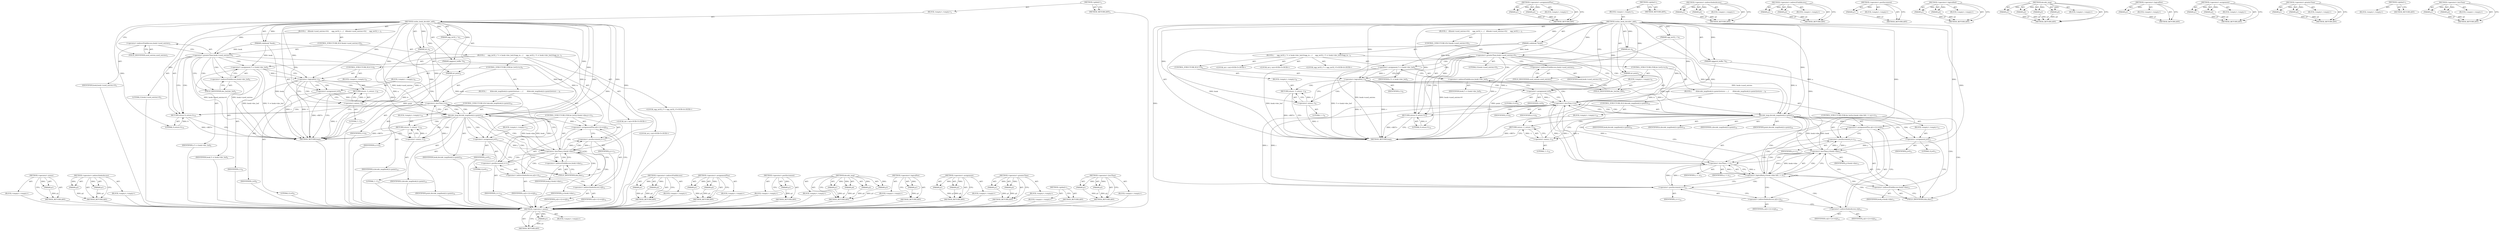 digraph "&lt;operator&gt;.lessThan" {
vulnerable_122 [label=<(METHOD,&lt;operator&gt;.minus)>];
vulnerable_123 [label=<(PARAM,p1)>];
vulnerable_124 [label=<(BLOCK,&lt;empty&gt;,&lt;empty&gt;)>];
vulnerable_125 [label=<(METHOD_RETURN,ANY)>];
vulnerable_147 [label=<(METHOD,&lt;operator&gt;.indirectIndexAccess)>];
vulnerable_148 [label=<(PARAM,p1)>];
vulnerable_149 [label=<(PARAM,p2)>];
vulnerable_150 [label=<(BLOCK,&lt;empty&gt;,&lt;empty&gt;)>];
vulnerable_151 [label=<(METHOD_RETURN,ANY)>];
vulnerable_6 [label=<(METHOD,&lt;global&gt;)<SUB>1</SUB>>];
vulnerable_7 [label=<(BLOCK,&lt;empty&gt;,&lt;empty&gt;)<SUB>1</SUB>>];
vulnerable_8 [label=<(METHOD,vorbis_book_decodev_add)<SUB>1</SUB>>];
vulnerable_9 [label=<(PARAM,codebook *book)<SUB>1</SUB>>];
vulnerable_10 [label=<(PARAM,ogg_int32_t *a)<SUB>1</SUB>>];
vulnerable_11 [label=<(PARAM,oggpack_buffer *b)<SUB>2</SUB>>];
vulnerable_12 [label=<(PARAM,int n)<SUB>2</SUB>>];
vulnerable_13 [label=<(PARAM,int point)<SUB>2</SUB>>];
vulnerable_14 [label=<(BLOCK,{
   if(book-&gt;used_entries&gt;0){
     ogg_int32_t...,{
   if(book-&gt;used_entries&gt;0){
     ogg_int32_t...)<SUB>2</SUB>>];
vulnerable_15 [label=<(CONTROL_STRUCTURE,IF,if (book-&gt;used_entries&gt;0))<SUB>3</SUB>>];
vulnerable_16 [label=<(&lt;operator&gt;.greaterThan,book-&gt;used_entries&gt;0)<SUB>3</SUB>>];
vulnerable_17 [label=<(&lt;operator&gt;.indirectFieldAccess,book-&gt;used_entries)<SUB>3</SUB>>];
vulnerable_18 [label=<(IDENTIFIER,book,book-&gt;used_entries&gt;0)<SUB>3</SUB>>];
vulnerable_19 [label=<(FIELD_IDENTIFIER,used_entries,used_entries)<SUB>3</SUB>>];
vulnerable_20 [label=<(LITERAL,0,book-&gt;used_entries&gt;0)<SUB>3</SUB>>];
vulnerable_21 [label=<(BLOCK,{
     ogg_int32_t *v = book-&gt;dec_buf;//(ogg_in...,{
     ogg_int32_t *v = book-&gt;dec_buf;//(ogg_in...)<SUB>3</SUB>>];
vulnerable_22 [label="<(LOCAL,ogg_int32_t* v: ogg_int32_t*)<SUB>4</SUB>>"];
vulnerable_23 [label=<(&lt;operator&gt;.assignment,*v = book-&gt;dec_buf)<SUB>4</SUB>>];
vulnerable_24 [label=<(IDENTIFIER,v,*v = book-&gt;dec_buf)<SUB>4</SUB>>];
vulnerable_25 [label=<(&lt;operator&gt;.indirectFieldAccess,book-&gt;dec_buf)<SUB>4</SUB>>];
vulnerable_26 [label=<(IDENTIFIER,book,*v = book-&gt;dec_buf)<SUB>4</SUB>>];
vulnerable_27 [label=<(FIELD_IDENTIFIER,dec_buf,dec_buf)<SUB>4</SUB>>];
vulnerable_28 [label="<(LOCAL,int i: int)<SUB>5</SUB>>"];
vulnerable_29 [label="<(LOCAL,int j: int)<SUB>5</SUB>>"];
vulnerable_30 [label=<(CONTROL_STRUCTURE,IF,if (!v))<SUB>8</SUB>>];
vulnerable_31 [label=<(&lt;operator&gt;.logicalNot,!v)<SUB>8</SUB>>];
vulnerable_32 [label=<(IDENTIFIER,v,!v)<SUB>8</SUB>>];
vulnerable_33 [label=<(BLOCK,&lt;empty&gt;,&lt;empty&gt;)<SUB>8</SUB>>];
vulnerable_34 [label=<(RETURN,return -1;,return -1;)<SUB>8</SUB>>];
vulnerable_35 [label=<(&lt;operator&gt;.minus,-1)<SUB>8</SUB>>];
vulnerable_36 [label=<(LITERAL,1,-1)<SUB>8</SUB>>];
vulnerable_37 [label=<(CONTROL_STRUCTURE,FOR,for (i=0;i&lt;n;))<SUB>9</SUB>>];
vulnerable_38 [label=<(BLOCK,&lt;empty&gt;,&lt;empty&gt;)<SUB>9</SUB>>];
vulnerable_39 [label=<(&lt;operator&gt;.assignment,i=0)<SUB>9</SUB>>];
vulnerable_40 [label=<(IDENTIFIER,i,i=0)<SUB>9</SUB>>];
vulnerable_41 [label=<(LITERAL,0,i=0)<SUB>9</SUB>>];
vulnerable_42 [label=<(&lt;operator&gt;.lessThan,i&lt;n)<SUB>9</SUB>>];
vulnerable_43 [label=<(IDENTIFIER,i,i&lt;n)<SUB>9</SUB>>];
vulnerable_44 [label=<(IDENTIFIER,n,i&lt;n)<SUB>9</SUB>>];
vulnerable_45 [label=<(BLOCK,{
       if(decode_map(book,b,v,point))return -...,{
       if(decode_map(book,b,v,point))return -...)<SUB>9</SUB>>];
vulnerable_46 [label=<(CONTROL_STRUCTURE,IF,if (decode_map(book,b,v,point)))<SUB>10</SUB>>];
vulnerable_47 [label=<(decode_map,decode_map(book,b,v,point))<SUB>10</SUB>>];
vulnerable_48 [label=<(IDENTIFIER,book,decode_map(book,b,v,point))<SUB>10</SUB>>];
vulnerable_49 [label=<(IDENTIFIER,b,decode_map(book,b,v,point))<SUB>10</SUB>>];
vulnerable_50 [label=<(IDENTIFIER,v,decode_map(book,b,v,point))<SUB>10</SUB>>];
vulnerable_51 [label=<(IDENTIFIER,point,decode_map(book,b,v,point))<SUB>10</SUB>>];
vulnerable_52 [label=<(BLOCK,&lt;empty&gt;,&lt;empty&gt;)<SUB>10</SUB>>];
vulnerable_53 [label=<(RETURN,return -1;,return -1;)<SUB>10</SUB>>];
vulnerable_54 [label=<(&lt;operator&gt;.minus,-1)<SUB>10</SUB>>];
vulnerable_55 [label=<(LITERAL,1,-1)<SUB>10</SUB>>];
vulnerable_56 [label=<(CONTROL_STRUCTURE,FOR,for (j=0;j&lt;book-&gt;dim;j++))<SUB>11</SUB>>];
vulnerable_57 [label=<(BLOCK,&lt;empty&gt;,&lt;empty&gt;)<SUB>11</SUB>>];
vulnerable_58 [label=<(&lt;operator&gt;.assignment,j=0)<SUB>11</SUB>>];
vulnerable_59 [label=<(IDENTIFIER,j,j=0)<SUB>11</SUB>>];
vulnerable_60 [label=<(LITERAL,0,j=0)<SUB>11</SUB>>];
vulnerable_61 [label=<(&lt;operator&gt;.lessThan,j&lt;book-&gt;dim)<SUB>11</SUB>>];
vulnerable_62 [label=<(IDENTIFIER,j,j&lt;book-&gt;dim)<SUB>11</SUB>>];
vulnerable_63 [label=<(&lt;operator&gt;.indirectFieldAccess,book-&gt;dim)<SUB>11</SUB>>];
vulnerable_64 [label=<(IDENTIFIER,book,j&lt;book-&gt;dim)<SUB>11</SUB>>];
vulnerable_65 [label=<(FIELD_IDENTIFIER,dim,dim)<SUB>11</SUB>>];
vulnerable_66 [label=<(&lt;operator&gt;.postIncrement,j++)<SUB>11</SUB>>];
vulnerable_67 [label=<(IDENTIFIER,j,j++)<SUB>11</SUB>>];
vulnerable_68 [label=<(&lt;operator&gt;.assignmentPlus,a[i++]+=v[j])<SUB>12</SUB>>];
vulnerable_69 [label=<(&lt;operator&gt;.indirectIndexAccess,a[i++])<SUB>12</SUB>>];
vulnerable_70 [label=<(IDENTIFIER,a,a[i++]+=v[j])<SUB>12</SUB>>];
vulnerable_71 [label=<(&lt;operator&gt;.postIncrement,i++)<SUB>12</SUB>>];
vulnerable_72 [label=<(IDENTIFIER,i,i++)<SUB>12</SUB>>];
vulnerable_73 [label=<(&lt;operator&gt;.indirectIndexAccess,v[j])<SUB>12</SUB>>];
vulnerable_74 [label=<(IDENTIFIER,v,a[i++]+=v[j])<SUB>12</SUB>>];
vulnerable_75 [label=<(IDENTIFIER,j,a[i++]+=v[j])<SUB>12</SUB>>];
vulnerable_76 [label=<(RETURN,return 0;,return 0;)<SUB>15</SUB>>];
vulnerable_77 [label=<(LITERAL,0,return 0;)<SUB>15</SUB>>];
vulnerable_78 [label=<(METHOD_RETURN,long)<SUB>1</SUB>>];
vulnerable_80 [label=<(METHOD_RETURN,ANY)<SUB>1</SUB>>];
vulnerable_108 [label=<(METHOD,&lt;operator&gt;.indirectFieldAccess)>];
vulnerable_109 [label=<(PARAM,p1)>];
vulnerable_110 [label=<(PARAM,p2)>];
vulnerable_111 [label=<(BLOCK,&lt;empty&gt;,&lt;empty&gt;)>];
vulnerable_112 [label=<(METHOD_RETURN,ANY)>];
vulnerable_142 [label=<(METHOD,&lt;operator&gt;.assignmentPlus)>];
vulnerable_143 [label=<(PARAM,p1)>];
vulnerable_144 [label=<(PARAM,p2)>];
vulnerable_145 [label=<(BLOCK,&lt;empty&gt;,&lt;empty&gt;)>];
vulnerable_146 [label=<(METHOD_RETURN,ANY)>];
vulnerable_138 [label=<(METHOD,&lt;operator&gt;.postIncrement)>];
vulnerable_139 [label=<(PARAM,p1)>];
vulnerable_140 [label=<(BLOCK,&lt;empty&gt;,&lt;empty&gt;)>];
vulnerable_141 [label=<(METHOD_RETURN,ANY)>];
vulnerable_131 [label=<(METHOD,decode_map)>];
vulnerable_132 [label=<(PARAM,p1)>];
vulnerable_133 [label=<(PARAM,p2)>];
vulnerable_134 [label=<(PARAM,p3)>];
vulnerable_135 [label=<(PARAM,p4)>];
vulnerable_136 [label=<(BLOCK,&lt;empty&gt;,&lt;empty&gt;)>];
vulnerable_137 [label=<(METHOD_RETURN,ANY)>];
vulnerable_118 [label=<(METHOD,&lt;operator&gt;.logicalNot)>];
vulnerable_119 [label=<(PARAM,p1)>];
vulnerable_120 [label=<(BLOCK,&lt;empty&gt;,&lt;empty&gt;)>];
vulnerable_121 [label=<(METHOD_RETURN,ANY)>];
vulnerable_113 [label=<(METHOD,&lt;operator&gt;.assignment)>];
vulnerable_114 [label=<(PARAM,p1)>];
vulnerable_115 [label=<(PARAM,p2)>];
vulnerable_116 [label=<(BLOCK,&lt;empty&gt;,&lt;empty&gt;)>];
vulnerable_117 [label=<(METHOD_RETURN,ANY)>];
vulnerable_103 [label=<(METHOD,&lt;operator&gt;.greaterThan)>];
vulnerable_104 [label=<(PARAM,p1)>];
vulnerable_105 [label=<(PARAM,p2)>];
vulnerable_106 [label=<(BLOCK,&lt;empty&gt;,&lt;empty&gt;)>];
vulnerable_107 [label=<(METHOD_RETURN,ANY)>];
vulnerable_97 [label=<(METHOD,&lt;global&gt;)<SUB>1</SUB>>];
vulnerable_98 [label=<(BLOCK,&lt;empty&gt;,&lt;empty&gt;)>];
vulnerable_99 [label=<(METHOD_RETURN,ANY)>];
vulnerable_126 [label=<(METHOD,&lt;operator&gt;.lessThan)>];
vulnerable_127 [label=<(PARAM,p1)>];
vulnerable_128 [label=<(PARAM,p2)>];
vulnerable_129 [label=<(BLOCK,&lt;empty&gt;,&lt;empty&gt;)>];
vulnerable_130 [label=<(METHOD_RETURN,ANY)>];
fixed_126 [label=<(METHOD,&lt;operator&gt;.minus)>];
fixed_127 [label=<(PARAM,p1)>];
fixed_128 [label=<(BLOCK,&lt;empty&gt;,&lt;empty&gt;)>];
fixed_129 [label=<(METHOD_RETURN,ANY)>];
fixed_151 [label=<(METHOD,&lt;operator&gt;.assignmentPlus)>];
fixed_152 [label=<(PARAM,p1)>];
fixed_153 [label=<(PARAM,p2)>];
fixed_154 [label=<(BLOCK,&lt;empty&gt;,&lt;empty&gt;)>];
fixed_155 [label=<(METHOD_RETURN,ANY)>];
fixed_6 [label=<(METHOD,&lt;global&gt;)<SUB>1</SUB>>];
fixed_7 [label=<(BLOCK,&lt;empty&gt;,&lt;empty&gt;)<SUB>1</SUB>>];
fixed_8 [label=<(METHOD,vorbis_book_decodev_add)<SUB>1</SUB>>];
fixed_9 [label=<(PARAM,codebook *book)<SUB>1</SUB>>];
fixed_10 [label=<(PARAM,ogg_int32_t *a)<SUB>1</SUB>>];
fixed_11 [label=<(PARAM,oggpack_buffer *b)<SUB>2</SUB>>];
fixed_12 [label=<(PARAM,int n)<SUB>2</SUB>>];
fixed_13 [label=<(PARAM,int point)<SUB>2</SUB>>];
fixed_14 [label=<(BLOCK,{
   if(book-&gt;used_entries&gt;0){
     ogg_int32_t...,{
   if(book-&gt;used_entries&gt;0){
     ogg_int32_t...)<SUB>2</SUB>>];
fixed_15 [label=<(CONTROL_STRUCTURE,IF,if (book-&gt;used_entries&gt;0))<SUB>3</SUB>>];
fixed_16 [label=<(&lt;operator&gt;.greaterThan,book-&gt;used_entries&gt;0)<SUB>3</SUB>>];
fixed_17 [label=<(&lt;operator&gt;.indirectFieldAccess,book-&gt;used_entries)<SUB>3</SUB>>];
fixed_18 [label=<(IDENTIFIER,book,book-&gt;used_entries&gt;0)<SUB>3</SUB>>];
fixed_19 [label=<(FIELD_IDENTIFIER,used_entries,used_entries)<SUB>3</SUB>>];
fixed_20 [label=<(LITERAL,0,book-&gt;used_entries&gt;0)<SUB>3</SUB>>];
fixed_21 [label=<(BLOCK,{
     ogg_int32_t *v = book-&gt;dec_buf;//(ogg_in...,{
     ogg_int32_t *v = book-&gt;dec_buf;//(ogg_in...)<SUB>3</SUB>>];
fixed_22 [label="<(LOCAL,ogg_int32_t* v: ogg_int32_t*)<SUB>4</SUB>>"];
fixed_23 [label=<(&lt;operator&gt;.assignment,*v = book-&gt;dec_buf)<SUB>4</SUB>>];
fixed_24 [label=<(IDENTIFIER,v,*v = book-&gt;dec_buf)<SUB>4</SUB>>];
fixed_25 [label=<(&lt;operator&gt;.indirectFieldAccess,book-&gt;dec_buf)<SUB>4</SUB>>];
fixed_26 [label=<(IDENTIFIER,book,*v = book-&gt;dec_buf)<SUB>4</SUB>>];
fixed_27 [label=<(FIELD_IDENTIFIER,dec_buf,dec_buf)<SUB>4</SUB>>];
fixed_28 [label="<(LOCAL,int i: int)<SUB>5</SUB>>"];
fixed_29 [label="<(LOCAL,int j: int)<SUB>5</SUB>>"];
fixed_30 [label=<(CONTROL_STRUCTURE,IF,if (!v))<SUB>8</SUB>>];
fixed_31 [label=<(&lt;operator&gt;.logicalNot,!v)<SUB>8</SUB>>];
fixed_32 [label=<(IDENTIFIER,v,!v)<SUB>8</SUB>>];
fixed_33 [label=<(BLOCK,&lt;empty&gt;,&lt;empty&gt;)<SUB>8</SUB>>];
fixed_34 [label=<(RETURN,return -1;,return -1;)<SUB>8</SUB>>];
fixed_35 [label=<(&lt;operator&gt;.minus,-1)<SUB>8</SUB>>];
fixed_36 [label=<(LITERAL,1,-1)<SUB>8</SUB>>];
fixed_37 [label=<(CONTROL_STRUCTURE,FOR,for (i=0;i&lt;n;))<SUB>9</SUB>>];
fixed_38 [label=<(BLOCK,&lt;empty&gt;,&lt;empty&gt;)<SUB>9</SUB>>];
fixed_39 [label=<(&lt;operator&gt;.assignment,i=0)<SUB>9</SUB>>];
fixed_40 [label=<(IDENTIFIER,i,i=0)<SUB>9</SUB>>];
fixed_41 [label=<(LITERAL,0,i=0)<SUB>9</SUB>>];
fixed_42 [label=<(&lt;operator&gt;.lessThan,i&lt;n)<SUB>9</SUB>>];
fixed_43 [label=<(IDENTIFIER,i,i&lt;n)<SUB>9</SUB>>];
fixed_44 [label=<(IDENTIFIER,n,i&lt;n)<SUB>9</SUB>>];
fixed_45 [label=<(BLOCK,{
       if(decode_map(book,b,v,point))return -...,{
       if(decode_map(book,b,v,point))return -...)<SUB>9</SUB>>];
fixed_46 [label=<(CONTROL_STRUCTURE,IF,if (decode_map(book,b,v,point)))<SUB>10</SUB>>];
fixed_47 [label=<(decode_map,decode_map(book,b,v,point))<SUB>10</SUB>>];
fixed_48 [label=<(IDENTIFIER,book,decode_map(book,b,v,point))<SUB>10</SUB>>];
fixed_49 [label=<(IDENTIFIER,b,decode_map(book,b,v,point))<SUB>10</SUB>>];
fixed_50 [label=<(IDENTIFIER,v,decode_map(book,b,v,point))<SUB>10</SUB>>];
fixed_51 [label=<(IDENTIFIER,point,decode_map(book,b,v,point))<SUB>10</SUB>>];
fixed_52 [label=<(BLOCK,&lt;empty&gt;,&lt;empty&gt;)<SUB>10</SUB>>];
fixed_53 [label=<(RETURN,return -1;,return -1;)<SUB>10</SUB>>];
fixed_54 [label=<(&lt;operator&gt;.minus,-1)<SUB>10</SUB>>];
fixed_55 [label=<(LITERAL,1,-1)<SUB>10</SUB>>];
fixed_56 [label=<(CONTROL_STRUCTURE,FOR,for (j=0;j&lt;book-&gt;dim &amp;&amp; i &lt; n;j++))<SUB>11</SUB>>];
fixed_57 [label=<(BLOCK,&lt;empty&gt;,&lt;empty&gt;)<SUB>11</SUB>>];
fixed_58 [label=<(&lt;operator&gt;.assignment,j=0)<SUB>11</SUB>>];
fixed_59 [label=<(IDENTIFIER,j,j=0)<SUB>11</SUB>>];
fixed_60 [label=<(LITERAL,0,j=0)<SUB>11</SUB>>];
fixed_61 [label=<(&lt;operator&gt;.logicalAnd,j&lt;book-&gt;dim &amp;&amp; i &lt; n)<SUB>11</SUB>>];
fixed_62 [label=<(&lt;operator&gt;.lessThan,j&lt;book-&gt;dim)<SUB>11</SUB>>];
fixed_63 [label=<(IDENTIFIER,j,j&lt;book-&gt;dim)<SUB>11</SUB>>];
fixed_64 [label=<(&lt;operator&gt;.indirectFieldAccess,book-&gt;dim)<SUB>11</SUB>>];
fixed_65 [label=<(IDENTIFIER,book,j&lt;book-&gt;dim)<SUB>11</SUB>>];
fixed_66 [label=<(FIELD_IDENTIFIER,dim,dim)<SUB>11</SUB>>];
fixed_67 [label=<(&lt;operator&gt;.lessThan,i &lt; n)<SUB>11</SUB>>];
fixed_68 [label=<(IDENTIFIER,i,i &lt; n)<SUB>11</SUB>>];
fixed_69 [label=<(IDENTIFIER,n,i &lt; n)<SUB>11</SUB>>];
fixed_70 [label=<(&lt;operator&gt;.postIncrement,j++)<SUB>11</SUB>>];
fixed_71 [label=<(IDENTIFIER,j,j++)<SUB>11</SUB>>];
fixed_72 [label=<(&lt;operator&gt;.assignmentPlus,a[i++]+=v[j])<SUB>12</SUB>>];
fixed_73 [label=<(&lt;operator&gt;.indirectIndexAccess,a[i++])<SUB>12</SUB>>];
fixed_74 [label=<(IDENTIFIER,a,a[i++]+=v[j])<SUB>12</SUB>>];
fixed_75 [label=<(&lt;operator&gt;.postIncrement,i++)<SUB>12</SUB>>];
fixed_76 [label=<(IDENTIFIER,i,i++)<SUB>12</SUB>>];
fixed_77 [label=<(&lt;operator&gt;.indirectIndexAccess,v[j])<SUB>12</SUB>>];
fixed_78 [label=<(IDENTIFIER,v,a[i++]+=v[j])<SUB>12</SUB>>];
fixed_79 [label=<(IDENTIFIER,j,a[i++]+=v[j])<SUB>12</SUB>>];
fixed_80 [label=<(RETURN,return 0;,return 0;)<SUB>15</SUB>>];
fixed_81 [label=<(LITERAL,0,return 0;)<SUB>15</SUB>>];
fixed_82 [label=<(METHOD_RETURN,long)<SUB>1</SUB>>];
fixed_84 [label=<(METHOD_RETURN,ANY)<SUB>1</SUB>>];
fixed_156 [label=<(METHOD,&lt;operator&gt;.indirectIndexAccess)>];
fixed_157 [label=<(PARAM,p1)>];
fixed_158 [label=<(PARAM,p2)>];
fixed_159 [label=<(BLOCK,&lt;empty&gt;,&lt;empty&gt;)>];
fixed_160 [label=<(METHOD_RETURN,ANY)>];
fixed_112 [label=<(METHOD,&lt;operator&gt;.indirectFieldAccess)>];
fixed_113 [label=<(PARAM,p1)>];
fixed_114 [label=<(PARAM,p2)>];
fixed_115 [label=<(BLOCK,&lt;empty&gt;,&lt;empty&gt;)>];
fixed_116 [label=<(METHOD_RETURN,ANY)>];
fixed_147 [label=<(METHOD,&lt;operator&gt;.postIncrement)>];
fixed_148 [label=<(PARAM,p1)>];
fixed_149 [label=<(BLOCK,&lt;empty&gt;,&lt;empty&gt;)>];
fixed_150 [label=<(METHOD_RETURN,ANY)>];
fixed_142 [label=<(METHOD,&lt;operator&gt;.logicalAnd)>];
fixed_143 [label=<(PARAM,p1)>];
fixed_144 [label=<(PARAM,p2)>];
fixed_145 [label=<(BLOCK,&lt;empty&gt;,&lt;empty&gt;)>];
fixed_146 [label=<(METHOD_RETURN,ANY)>];
fixed_135 [label=<(METHOD,decode_map)>];
fixed_136 [label=<(PARAM,p1)>];
fixed_137 [label=<(PARAM,p2)>];
fixed_138 [label=<(PARAM,p3)>];
fixed_139 [label=<(PARAM,p4)>];
fixed_140 [label=<(BLOCK,&lt;empty&gt;,&lt;empty&gt;)>];
fixed_141 [label=<(METHOD_RETURN,ANY)>];
fixed_122 [label=<(METHOD,&lt;operator&gt;.logicalNot)>];
fixed_123 [label=<(PARAM,p1)>];
fixed_124 [label=<(BLOCK,&lt;empty&gt;,&lt;empty&gt;)>];
fixed_125 [label=<(METHOD_RETURN,ANY)>];
fixed_117 [label=<(METHOD,&lt;operator&gt;.assignment)>];
fixed_118 [label=<(PARAM,p1)>];
fixed_119 [label=<(PARAM,p2)>];
fixed_120 [label=<(BLOCK,&lt;empty&gt;,&lt;empty&gt;)>];
fixed_121 [label=<(METHOD_RETURN,ANY)>];
fixed_107 [label=<(METHOD,&lt;operator&gt;.greaterThan)>];
fixed_108 [label=<(PARAM,p1)>];
fixed_109 [label=<(PARAM,p2)>];
fixed_110 [label=<(BLOCK,&lt;empty&gt;,&lt;empty&gt;)>];
fixed_111 [label=<(METHOD_RETURN,ANY)>];
fixed_101 [label=<(METHOD,&lt;global&gt;)<SUB>1</SUB>>];
fixed_102 [label=<(BLOCK,&lt;empty&gt;,&lt;empty&gt;)>];
fixed_103 [label=<(METHOD_RETURN,ANY)>];
fixed_130 [label=<(METHOD,&lt;operator&gt;.lessThan)>];
fixed_131 [label=<(PARAM,p1)>];
fixed_132 [label=<(PARAM,p2)>];
fixed_133 [label=<(BLOCK,&lt;empty&gt;,&lt;empty&gt;)>];
fixed_134 [label=<(METHOD_RETURN,ANY)>];
vulnerable_122 -> vulnerable_123  [key=0, label="AST: "];
vulnerable_122 -> vulnerable_123  [key=1, label="DDG: "];
vulnerable_122 -> vulnerable_124  [key=0, label="AST: "];
vulnerable_122 -> vulnerable_125  [key=0, label="AST: "];
vulnerable_122 -> vulnerable_125  [key=1, label="CFG: "];
vulnerable_123 -> vulnerable_125  [key=0, label="DDG: p1"];
vulnerable_124 -> fixed_126  [key=0];
vulnerable_125 -> fixed_126  [key=0];
vulnerable_147 -> vulnerable_148  [key=0, label="AST: "];
vulnerable_147 -> vulnerable_148  [key=1, label="DDG: "];
vulnerable_147 -> vulnerable_150  [key=0, label="AST: "];
vulnerable_147 -> vulnerable_149  [key=0, label="AST: "];
vulnerable_147 -> vulnerable_149  [key=1, label="DDG: "];
vulnerable_147 -> vulnerable_151  [key=0, label="AST: "];
vulnerable_147 -> vulnerable_151  [key=1, label="CFG: "];
vulnerable_148 -> vulnerable_151  [key=0, label="DDG: p1"];
vulnerable_149 -> vulnerable_151  [key=0, label="DDG: p2"];
vulnerable_150 -> fixed_126  [key=0];
vulnerable_151 -> fixed_126  [key=0];
vulnerable_6 -> vulnerable_7  [key=0, label="AST: "];
vulnerable_6 -> vulnerable_80  [key=0, label="AST: "];
vulnerable_6 -> vulnerable_80  [key=1, label="CFG: "];
vulnerable_7 -> vulnerable_8  [key=0, label="AST: "];
vulnerable_8 -> vulnerable_9  [key=0, label="AST: "];
vulnerable_8 -> vulnerable_9  [key=1, label="DDG: "];
vulnerable_8 -> vulnerable_10  [key=0, label="AST: "];
vulnerable_8 -> vulnerable_10  [key=1, label="DDG: "];
vulnerable_8 -> vulnerable_11  [key=0, label="AST: "];
vulnerable_8 -> vulnerable_11  [key=1, label="DDG: "];
vulnerable_8 -> vulnerable_12  [key=0, label="AST: "];
vulnerable_8 -> vulnerable_12  [key=1, label="DDG: "];
vulnerable_8 -> vulnerable_13  [key=0, label="AST: "];
vulnerable_8 -> vulnerable_13  [key=1, label="DDG: "];
vulnerable_8 -> vulnerable_14  [key=0, label="AST: "];
vulnerable_8 -> vulnerable_78  [key=0, label="AST: "];
vulnerable_8 -> vulnerable_19  [key=0, label="CFG: "];
vulnerable_8 -> vulnerable_76  [key=0, label="DDG: "];
vulnerable_8 -> vulnerable_77  [key=0, label="DDG: "];
vulnerable_8 -> vulnerable_16  [key=0, label="DDG: "];
vulnerable_8 -> vulnerable_31  [key=0, label="DDG: "];
vulnerable_8 -> vulnerable_39  [key=0, label="DDG: "];
vulnerable_8 -> vulnerable_42  [key=0, label="DDG: "];
vulnerable_8 -> vulnerable_35  [key=0, label="DDG: "];
vulnerable_8 -> vulnerable_47  [key=0, label="DDG: "];
vulnerable_8 -> vulnerable_58  [key=0, label="DDG: "];
vulnerable_8 -> vulnerable_61  [key=0, label="DDG: "];
vulnerable_8 -> vulnerable_66  [key=0, label="DDG: "];
vulnerable_8 -> vulnerable_54  [key=0, label="DDG: "];
vulnerable_8 -> vulnerable_71  [key=0, label="DDG: "];
vulnerable_9 -> vulnerable_78  [key=0, label="DDG: book"];
vulnerable_9 -> vulnerable_16  [key=0, label="DDG: book"];
vulnerable_9 -> vulnerable_23  [key=0, label="DDG: book"];
vulnerable_9 -> vulnerable_47  [key=0, label="DDG: book"];
vulnerable_10 -> vulnerable_78  [key=0, label="DDG: a"];
vulnerable_10 -> vulnerable_68  [key=0, label="DDG: a"];
vulnerable_11 -> vulnerable_78  [key=0, label="DDG: b"];
vulnerable_11 -> vulnerable_47  [key=0, label="DDG: b"];
vulnerable_12 -> vulnerable_78  [key=0, label="DDG: n"];
vulnerable_12 -> vulnerable_42  [key=0, label="DDG: n"];
vulnerable_13 -> vulnerable_78  [key=0, label="DDG: point"];
vulnerable_13 -> vulnerable_47  [key=0, label="DDG: point"];
vulnerable_14 -> vulnerable_15  [key=0, label="AST: "];
vulnerable_14 -> vulnerable_76  [key=0, label="AST: "];
vulnerable_15 -> vulnerable_16  [key=0, label="AST: "];
vulnerable_15 -> vulnerable_21  [key=0, label="AST: "];
vulnerable_16 -> vulnerable_17  [key=0, label="AST: "];
vulnerable_16 -> vulnerable_20  [key=0, label="AST: "];
vulnerable_16 -> vulnerable_27  [key=0, label="CFG: "];
vulnerable_16 -> vulnerable_27  [key=1, label="CDG: "];
vulnerable_16 -> vulnerable_76  [key=0, label="CFG: "];
vulnerable_16 -> vulnerable_76  [key=1, label="CDG: "];
vulnerable_16 -> vulnerable_78  [key=0, label="DDG: book-&gt;used_entries"];
vulnerable_16 -> vulnerable_78  [key=1, label="DDG: book-&gt;used_entries&gt;0"];
vulnerable_16 -> vulnerable_47  [key=0, label="DDG: book-&gt;used_entries"];
vulnerable_16 -> vulnerable_23  [key=0, label="CDG: "];
vulnerable_16 -> vulnerable_25  [key=0, label="CDG: "];
vulnerable_16 -> vulnerable_31  [key=0, label="CDG: "];
vulnerable_17 -> vulnerable_18  [key=0, label="AST: "];
vulnerable_17 -> vulnerable_19  [key=0, label="AST: "];
vulnerable_17 -> vulnerable_16  [key=0, label="CFG: "];
vulnerable_18 -> fixed_126  [key=0];
vulnerable_19 -> vulnerable_17  [key=0, label="CFG: "];
vulnerable_20 -> fixed_126  [key=0];
vulnerable_21 -> vulnerable_22  [key=0, label="AST: "];
vulnerable_21 -> vulnerable_23  [key=0, label="AST: "];
vulnerable_21 -> vulnerable_28  [key=0, label="AST: "];
vulnerable_21 -> vulnerable_29  [key=0, label="AST: "];
vulnerable_21 -> vulnerable_30  [key=0, label="AST: "];
vulnerable_21 -> vulnerable_37  [key=0, label="AST: "];
vulnerable_22 -> fixed_126  [key=0];
vulnerable_23 -> vulnerable_24  [key=0, label="AST: "];
vulnerable_23 -> vulnerable_25  [key=0, label="AST: "];
vulnerable_23 -> vulnerable_31  [key=0, label="CFG: "];
vulnerable_23 -> vulnerable_31  [key=1, label="DDG: v"];
vulnerable_23 -> vulnerable_78  [key=0, label="DDG: book-&gt;dec_buf"];
vulnerable_23 -> vulnerable_78  [key=1, label="DDG: *v = book-&gt;dec_buf"];
vulnerable_24 -> fixed_126  [key=0];
vulnerable_25 -> vulnerable_26  [key=0, label="AST: "];
vulnerable_25 -> vulnerable_27  [key=0, label="AST: "];
vulnerable_25 -> vulnerable_23  [key=0, label="CFG: "];
vulnerable_26 -> fixed_126  [key=0];
vulnerable_27 -> vulnerable_25  [key=0, label="CFG: "];
vulnerable_28 -> fixed_126  [key=0];
vulnerable_29 -> fixed_126  [key=0];
vulnerable_30 -> vulnerable_31  [key=0, label="AST: "];
vulnerable_30 -> vulnerable_33  [key=0, label="AST: "];
vulnerable_31 -> vulnerable_32  [key=0, label="AST: "];
vulnerable_31 -> vulnerable_35  [key=0, label="CFG: "];
vulnerable_31 -> vulnerable_35  [key=1, label="CDG: "];
vulnerable_31 -> vulnerable_39  [key=0, label="CFG: "];
vulnerable_31 -> vulnerable_39  [key=1, label="CDG: "];
vulnerable_31 -> vulnerable_78  [key=0, label="DDG: v"];
vulnerable_31 -> vulnerable_78  [key=1, label="DDG: !v"];
vulnerable_31 -> vulnerable_47  [key=0, label="DDG: v"];
vulnerable_31 -> vulnerable_34  [key=0, label="CDG: "];
vulnerable_31 -> vulnerable_42  [key=0, label="CDG: "];
vulnerable_32 -> fixed_126  [key=0];
vulnerable_33 -> vulnerable_34  [key=0, label="AST: "];
vulnerable_34 -> vulnerable_35  [key=0, label="AST: "];
vulnerable_34 -> vulnerable_78  [key=0, label="CFG: "];
vulnerable_34 -> vulnerable_78  [key=1, label="DDG: &lt;RET&gt;"];
vulnerable_35 -> vulnerable_36  [key=0, label="AST: "];
vulnerable_35 -> vulnerable_34  [key=0, label="CFG: "];
vulnerable_35 -> vulnerable_34  [key=1, label="DDG: -1"];
vulnerable_35 -> vulnerable_78  [key=0, label="DDG: -1"];
vulnerable_36 -> fixed_126  [key=0];
vulnerable_37 -> vulnerable_38  [key=0, label="AST: "];
vulnerable_37 -> vulnerable_42  [key=0, label="AST: "];
vulnerable_37 -> vulnerable_45  [key=0, label="AST: "];
vulnerable_38 -> vulnerable_39  [key=0, label="AST: "];
vulnerable_39 -> vulnerable_40  [key=0, label="AST: "];
vulnerable_39 -> vulnerable_41  [key=0, label="AST: "];
vulnerable_39 -> vulnerable_42  [key=0, label="CFG: "];
vulnerable_39 -> vulnerable_42  [key=1, label="DDG: i"];
vulnerable_40 -> fixed_126  [key=0];
vulnerable_41 -> fixed_126  [key=0];
vulnerable_42 -> vulnerable_43  [key=0, label="AST: "];
vulnerable_42 -> vulnerable_44  [key=0, label="AST: "];
vulnerable_42 -> vulnerable_47  [key=0, label="CFG: "];
vulnerable_42 -> vulnerable_47  [key=1, label="CDG: "];
vulnerable_42 -> vulnerable_76  [key=0, label="CFG: "];
vulnerable_42 -> vulnerable_76  [key=1, label="CDG: "];
vulnerable_42 -> vulnerable_71  [key=0, label="DDG: i"];
vulnerable_43 -> fixed_126  [key=0];
vulnerable_44 -> fixed_126  [key=0];
vulnerable_45 -> vulnerable_46  [key=0, label="AST: "];
vulnerable_45 -> vulnerable_56  [key=0, label="AST: "];
vulnerable_46 -> vulnerable_47  [key=0, label="AST: "];
vulnerable_46 -> vulnerable_52  [key=0, label="AST: "];
vulnerable_47 -> vulnerable_48  [key=0, label="AST: "];
vulnerable_47 -> vulnerable_49  [key=0, label="AST: "];
vulnerable_47 -> vulnerable_50  [key=0, label="AST: "];
vulnerable_47 -> vulnerable_51  [key=0, label="AST: "];
vulnerable_47 -> vulnerable_54  [key=0, label="CFG: "];
vulnerable_47 -> vulnerable_54  [key=1, label="CDG: "];
vulnerable_47 -> vulnerable_58  [key=0, label="CFG: "];
vulnerable_47 -> vulnerable_58  [key=1, label="CDG: "];
vulnerable_47 -> vulnerable_68  [key=0, label="DDG: v"];
vulnerable_47 -> vulnerable_61  [key=0, label="DDG: book"];
vulnerable_47 -> vulnerable_61  [key=1, label="CDG: "];
vulnerable_47 -> vulnerable_42  [key=0, label="CDG: "];
vulnerable_47 -> vulnerable_53  [key=0, label="CDG: "];
vulnerable_47 -> vulnerable_63  [key=0, label="CDG: "];
vulnerable_47 -> vulnerable_65  [key=0, label="CDG: "];
vulnerable_48 -> fixed_126  [key=0];
vulnerable_49 -> fixed_126  [key=0];
vulnerable_50 -> fixed_126  [key=0];
vulnerable_51 -> fixed_126  [key=0];
vulnerable_52 -> vulnerable_53  [key=0, label="AST: "];
vulnerable_53 -> vulnerable_54  [key=0, label="AST: "];
vulnerable_53 -> vulnerable_78  [key=0, label="CFG: "];
vulnerable_53 -> vulnerable_78  [key=1, label="DDG: &lt;RET&gt;"];
vulnerable_54 -> vulnerable_55  [key=0, label="AST: "];
vulnerable_54 -> vulnerable_53  [key=0, label="CFG: "];
vulnerable_54 -> vulnerable_53  [key=1, label="DDG: -1"];
vulnerable_55 -> fixed_126  [key=0];
vulnerable_56 -> vulnerable_57  [key=0, label="AST: "];
vulnerable_56 -> vulnerable_61  [key=0, label="AST: "];
vulnerable_56 -> vulnerable_66  [key=0, label="AST: "];
vulnerable_56 -> vulnerable_68  [key=0, label="AST: "];
vulnerable_57 -> vulnerable_58  [key=0, label="AST: "];
vulnerable_58 -> vulnerable_59  [key=0, label="AST: "];
vulnerable_58 -> vulnerable_60  [key=0, label="AST: "];
vulnerable_58 -> vulnerable_65  [key=0, label="CFG: "];
vulnerable_58 -> vulnerable_61  [key=0, label="DDG: j"];
vulnerable_59 -> fixed_126  [key=0];
vulnerable_60 -> fixed_126  [key=0];
vulnerable_61 -> vulnerable_62  [key=0, label="AST: "];
vulnerable_61 -> vulnerable_63  [key=0, label="AST: "];
vulnerable_61 -> vulnerable_63  [key=1, label="CDG: "];
vulnerable_61 -> vulnerable_42  [key=0, label="CFG: "];
vulnerable_61 -> vulnerable_71  [key=0, label="CFG: "];
vulnerable_61 -> vulnerable_71  [key=1, label="CDG: "];
vulnerable_61 -> vulnerable_47  [key=0, label="DDG: book-&gt;dim"];
vulnerable_61 -> vulnerable_66  [key=0, label="DDG: j"];
vulnerable_61 -> vulnerable_66  [key=1, label="CDG: "];
vulnerable_61 -> vulnerable_68  [key=0, label="CDG: "];
vulnerable_61 -> vulnerable_73  [key=0, label="CDG: "];
vulnerable_61 -> vulnerable_61  [key=0, label="CDG: "];
vulnerable_61 -> vulnerable_69  [key=0, label="CDG: "];
vulnerable_61 -> vulnerable_65  [key=0, label="CDG: "];
vulnerable_62 -> fixed_126  [key=0];
vulnerable_63 -> vulnerable_64  [key=0, label="AST: "];
vulnerable_63 -> vulnerable_65  [key=0, label="AST: "];
vulnerable_63 -> vulnerable_61  [key=0, label="CFG: "];
vulnerable_64 -> fixed_126  [key=0];
vulnerable_65 -> vulnerable_63  [key=0, label="CFG: "];
vulnerable_66 -> vulnerable_67  [key=0, label="AST: "];
vulnerable_66 -> vulnerable_65  [key=0, label="CFG: "];
vulnerable_66 -> vulnerable_61  [key=0, label="DDG: j"];
vulnerable_67 -> fixed_126  [key=0];
vulnerable_68 -> vulnerable_69  [key=0, label="AST: "];
vulnerable_68 -> vulnerable_73  [key=0, label="AST: "];
vulnerable_68 -> vulnerable_66  [key=0, label="CFG: "];
vulnerable_69 -> vulnerable_70  [key=0, label="AST: "];
vulnerable_69 -> vulnerable_71  [key=0, label="AST: "];
vulnerable_69 -> vulnerable_73  [key=0, label="CFG: "];
vulnerable_70 -> fixed_126  [key=0];
vulnerable_71 -> vulnerable_72  [key=0, label="AST: "];
vulnerable_71 -> vulnerable_69  [key=0, label="CFG: "];
vulnerable_71 -> vulnerable_42  [key=0, label="DDG: i"];
vulnerable_72 -> fixed_126  [key=0];
vulnerable_73 -> vulnerable_74  [key=0, label="AST: "];
vulnerable_73 -> vulnerable_75  [key=0, label="AST: "];
vulnerable_73 -> vulnerable_68  [key=0, label="CFG: "];
vulnerable_74 -> fixed_126  [key=0];
vulnerable_75 -> fixed_126  [key=0];
vulnerable_76 -> vulnerable_77  [key=0, label="AST: "];
vulnerable_76 -> vulnerable_78  [key=0, label="CFG: "];
vulnerable_76 -> vulnerable_78  [key=1, label="DDG: &lt;RET&gt;"];
vulnerable_77 -> vulnerable_76  [key=0, label="DDG: 0"];
vulnerable_78 -> fixed_126  [key=0];
vulnerable_80 -> fixed_126  [key=0];
vulnerable_108 -> vulnerable_109  [key=0, label="AST: "];
vulnerable_108 -> vulnerable_109  [key=1, label="DDG: "];
vulnerable_108 -> vulnerable_111  [key=0, label="AST: "];
vulnerable_108 -> vulnerable_110  [key=0, label="AST: "];
vulnerable_108 -> vulnerable_110  [key=1, label="DDG: "];
vulnerable_108 -> vulnerable_112  [key=0, label="AST: "];
vulnerable_108 -> vulnerable_112  [key=1, label="CFG: "];
vulnerable_109 -> vulnerable_112  [key=0, label="DDG: p1"];
vulnerable_110 -> vulnerable_112  [key=0, label="DDG: p2"];
vulnerable_111 -> fixed_126  [key=0];
vulnerable_112 -> fixed_126  [key=0];
vulnerable_142 -> vulnerable_143  [key=0, label="AST: "];
vulnerable_142 -> vulnerable_143  [key=1, label="DDG: "];
vulnerable_142 -> vulnerable_145  [key=0, label="AST: "];
vulnerable_142 -> vulnerable_144  [key=0, label="AST: "];
vulnerable_142 -> vulnerable_144  [key=1, label="DDG: "];
vulnerable_142 -> vulnerable_146  [key=0, label="AST: "];
vulnerable_142 -> vulnerable_146  [key=1, label="CFG: "];
vulnerable_143 -> vulnerable_146  [key=0, label="DDG: p1"];
vulnerable_144 -> vulnerable_146  [key=0, label="DDG: p2"];
vulnerable_145 -> fixed_126  [key=0];
vulnerable_146 -> fixed_126  [key=0];
vulnerable_138 -> vulnerable_139  [key=0, label="AST: "];
vulnerable_138 -> vulnerable_139  [key=1, label="DDG: "];
vulnerable_138 -> vulnerable_140  [key=0, label="AST: "];
vulnerable_138 -> vulnerable_141  [key=0, label="AST: "];
vulnerable_138 -> vulnerable_141  [key=1, label="CFG: "];
vulnerable_139 -> vulnerable_141  [key=0, label="DDG: p1"];
vulnerable_140 -> fixed_126  [key=0];
vulnerable_141 -> fixed_126  [key=0];
vulnerable_131 -> vulnerable_132  [key=0, label="AST: "];
vulnerable_131 -> vulnerable_132  [key=1, label="DDG: "];
vulnerable_131 -> vulnerable_136  [key=0, label="AST: "];
vulnerable_131 -> vulnerable_133  [key=0, label="AST: "];
vulnerable_131 -> vulnerable_133  [key=1, label="DDG: "];
vulnerable_131 -> vulnerable_137  [key=0, label="AST: "];
vulnerable_131 -> vulnerable_137  [key=1, label="CFG: "];
vulnerable_131 -> vulnerable_134  [key=0, label="AST: "];
vulnerable_131 -> vulnerable_134  [key=1, label="DDG: "];
vulnerable_131 -> vulnerable_135  [key=0, label="AST: "];
vulnerable_131 -> vulnerable_135  [key=1, label="DDG: "];
vulnerable_132 -> vulnerable_137  [key=0, label="DDG: p1"];
vulnerable_133 -> vulnerable_137  [key=0, label="DDG: p2"];
vulnerable_134 -> vulnerable_137  [key=0, label="DDG: p3"];
vulnerable_135 -> vulnerable_137  [key=0, label="DDG: p4"];
vulnerable_136 -> fixed_126  [key=0];
vulnerable_137 -> fixed_126  [key=0];
vulnerable_118 -> vulnerable_119  [key=0, label="AST: "];
vulnerable_118 -> vulnerable_119  [key=1, label="DDG: "];
vulnerable_118 -> vulnerable_120  [key=0, label="AST: "];
vulnerable_118 -> vulnerable_121  [key=0, label="AST: "];
vulnerable_118 -> vulnerable_121  [key=1, label="CFG: "];
vulnerable_119 -> vulnerable_121  [key=0, label="DDG: p1"];
vulnerable_120 -> fixed_126  [key=0];
vulnerable_121 -> fixed_126  [key=0];
vulnerable_113 -> vulnerable_114  [key=0, label="AST: "];
vulnerable_113 -> vulnerable_114  [key=1, label="DDG: "];
vulnerable_113 -> vulnerable_116  [key=0, label="AST: "];
vulnerable_113 -> vulnerable_115  [key=0, label="AST: "];
vulnerable_113 -> vulnerable_115  [key=1, label="DDG: "];
vulnerable_113 -> vulnerable_117  [key=0, label="AST: "];
vulnerable_113 -> vulnerable_117  [key=1, label="CFG: "];
vulnerable_114 -> vulnerable_117  [key=0, label="DDG: p1"];
vulnerable_115 -> vulnerable_117  [key=0, label="DDG: p2"];
vulnerable_116 -> fixed_126  [key=0];
vulnerable_117 -> fixed_126  [key=0];
vulnerable_103 -> vulnerable_104  [key=0, label="AST: "];
vulnerable_103 -> vulnerable_104  [key=1, label="DDG: "];
vulnerable_103 -> vulnerable_106  [key=0, label="AST: "];
vulnerable_103 -> vulnerable_105  [key=0, label="AST: "];
vulnerable_103 -> vulnerable_105  [key=1, label="DDG: "];
vulnerable_103 -> vulnerable_107  [key=0, label="AST: "];
vulnerable_103 -> vulnerable_107  [key=1, label="CFG: "];
vulnerable_104 -> vulnerable_107  [key=0, label="DDG: p1"];
vulnerable_105 -> vulnerable_107  [key=0, label="DDG: p2"];
vulnerable_106 -> fixed_126  [key=0];
vulnerable_107 -> fixed_126  [key=0];
vulnerable_97 -> vulnerable_98  [key=0, label="AST: "];
vulnerable_97 -> vulnerable_99  [key=0, label="AST: "];
vulnerable_97 -> vulnerable_99  [key=1, label="CFG: "];
vulnerable_98 -> fixed_126  [key=0];
vulnerable_99 -> fixed_126  [key=0];
vulnerable_126 -> vulnerable_127  [key=0, label="AST: "];
vulnerable_126 -> vulnerable_127  [key=1, label="DDG: "];
vulnerable_126 -> vulnerable_129  [key=0, label="AST: "];
vulnerable_126 -> vulnerable_128  [key=0, label="AST: "];
vulnerable_126 -> vulnerable_128  [key=1, label="DDG: "];
vulnerable_126 -> vulnerable_130  [key=0, label="AST: "];
vulnerable_126 -> vulnerable_130  [key=1, label="CFG: "];
vulnerable_127 -> vulnerable_130  [key=0, label="DDG: p1"];
vulnerable_128 -> vulnerable_130  [key=0, label="DDG: p2"];
vulnerable_129 -> fixed_126  [key=0];
vulnerable_130 -> fixed_126  [key=0];
fixed_126 -> fixed_127  [key=0, label="AST: "];
fixed_126 -> fixed_127  [key=1, label="DDG: "];
fixed_126 -> fixed_128  [key=0, label="AST: "];
fixed_126 -> fixed_129  [key=0, label="AST: "];
fixed_126 -> fixed_129  [key=1, label="CFG: "];
fixed_127 -> fixed_129  [key=0, label="DDG: p1"];
fixed_151 -> fixed_152  [key=0, label="AST: "];
fixed_151 -> fixed_152  [key=1, label="DDG: "];
fixed_151 -> fixed_154  [key=0, label="AST: "];
fixed_151 -> fixed_153  [key=0, label="AST: "];
fixed_151 -> fixed_153  [key=1, label="DDG: "];
fixed_151 -> fixed_155  [key=0, label="AST: "];
fixed_151 -> fixed_155  [key=1, label="CFG: "];
fixed_152 -> fixed_155  [key=0, label="DDG: p1"];
fixed_153 -> fixed_155  [key=0, label="DDG: p2"];
fixed_6 -> fixed_7  [key=0, label="AST: "];
fixed_6 -> fixed_84  [key=0, label="AST: "];
fixed_6 -> fixed_84  [key=1, label="CFG: "];
fixed_7 -> fixed_8  [key=0, label="AST: "];
fixed_8 -> fixed_9  [key=0, label="AST: "];
fixed_8 -> fixed_9  [key=1, label="DDG: "];
fixed_8 -> fixed_10  [key=0, label="AST: "];
fixed_8 -> fixed_10  [key=1, label="DDG: "];
fixed_8 -> fixed_11  [key=0, label="AST: "];
fixed_8 -> fixed_11  [key=1, label="DDG: "];
fixed_8 -> fixed_12  [key=0, label="AST: "];
fixed_8 -> fixed_12  [key=1, label="DDG: "];
fixed_8 -> fixed_13  [key=0, label="AST: "];
fixed_8 -> fixed_13  [key=1, label="DDG: "];
fixed_8 -> fixed_14  [key=0, label="AST: "];
fixed_8 -> fixed_82  [key=0, label="AST: "];
fixed_8 -> fixed_19  [key=0, label="CFG: "];
fixed_8 -> fixed_80  [key=0, label="DDG: "];
fixed_8 -> fixed_81  [key=0, label="DDG: "];
fixed_8 -> fixed_16  [key=0, label="DDG: "];
fixed_8 -> fixed_31  [key=0, label="DDG: "];
fixed_8 -> fixed_39  [key=0, label="DDG: "];
fixed_8 -> fixed_42  [key=0, label="DDG: "];
fixed_8 -> fixed_35  [key=0, label="DDG: "];
fixed_8 -> fixed_47  [key=0, label="DDG: "];
fixed_8 -> fixed_58  [key=0, label="DDG: "];
fixed_8 -> fixed_70  [key=0, label="DDG: "];
fixed_8 -> fixed_62  [key=0, label="DDG: "];
fixed_8 -> fixed_67  [key=0, label="DDG: "];
fixed_8 -> fixed_54  [key=0, label="DDG: "];
fixed_8 -> fixed_75  [key=0, label="DDG: "];
fixed_9 -> fixed_82  [key=0, label="DDG: book"];
fixed_9 -> fixed_16  [key=0, label="DDG: book"];
fixed_9 -> fixed_23  [key=0, label="DDG: book"];
fixed_9 -> fixed_47  [key=0, label="DDG: book"];
fixed_10 -> fixed_82  [key=0, label="DDG: a"];
fixed_10 -> fixed_72  [key=0, label="DDG: a"];
fixed_11 -> fixed_82  [key=0, label="DDG: b"];
fixed_11 -> fixed_47  [key=0, label="DDG: b"];
fixed_12 -> fixed_82  [key=0, label="DDG: n"];
fixed_12 -> fixed_42  [key=0, label="DDG: n"];
fixed_13 -> fixed_82  [key=0, label="DDG: point"];
fixed_13 -> fixed_47  [key=0, label="DDG: point"];
fixed_14 -> fixed_15  [key=0, label="AST: "];
fixed_14 -> fixed_80  [key=0, label="AST: "];
fixed_15 -> fixed_16  [key=0, label="AST: "];
fixed_15 -> fixed_21  [key=0, label="AST: "];
fixed_16 -> fixed_17  [key=0, label="AST: "];
fixed_16 -> fixed_20  [key=0, label="AST: "];
fixed_16 -> fixed_27  [key=0, label="CFG: "];
fixed_16 -> fixed_27  [key=1, label="CDG: "];
fixed_16 -> fixed_80  [key=0, label="CFG: "];
fixed_16 -> fixed_80  [key=1, label="CDG: "];
fixed_16 -> fixed_82  [key=0, label="DDG: book-&gt;used_entries"];
fixed_16 -> fixed_82  [key=1, label="DDG: book-&gt;used_entries&gt;0"];
fixed_16 -> fixed_47  [key=0, label="DDG: book-&gt;used_entries"];
fixed_16 -> fixed_25  [key=0, label="CDG: "];
fixed_16 -> fixed_23  [key=0, label="CDG: "];
fixed_16 -> fixed_31  [key=0, label="CDG: "];
fixed_17 -> fixed_18  [key=0, label="AST: "];
fixed_17 -> fixed_19  [key=0, label="AST: "];
fixed_17 -> fixed_16  [key=0, label="CFG: "];
fixed_19 -> fixed_17  [key=0, label="CFG: "];
fixed_21 -> fixed_22  [key=0, label="AST: "];
fixed_21 -> fixed_23  [key=0, label="AST: "];
fixed_21 -> fixed_28  [key=0, label="AST: "];
fixed_21 -> fixed_29  [key=0, label="AST: "];
fixed_21 -> fixed_30  [key=0, label="AST: "];
fixed_21 -> fixed_37  [key=0, label="AST: "];
fixed_23 -> fixed_24  [key=0, label="AST: "];
fixed_23 -> fixed_25  [key=0, label="AST: "];
fixed_23 -> fixed_31  [key=0, label="CFG: "];
fixed_23 -> fixed_31  [key=1, label="DDG: v"];
fixed_23 -> fixed_82  [key=0, label="DDG: book-&gt;dec_buf"];
fixed_23 -> fixed_82  [key=1, label="DDG: *v = book-&gt;dec_buf"];
fixed_25 -> fixed_26  [key=0, label="AST: "];
fixed_25 -> fixed_27  [key=0, label="AST: "];
fixed_25 -> fixed_23  [key=0, label="CFG: "];
fixed_27 -> fixed_25  [key=0, label="CFG: "];
fixed_30 -> fixed_31  [key=0, label="AST: "];
fixed_30 -> fixed_33  [key=0, label="AST: "];
fixed_31 -> fixed_32  [key=0, label="AST: "];
fixed_31 -> fixed_35  [key=0, label="CFG: "];
fixed_31 -> fixed_35  [key=1, label="CDG: "];
fixed_31 -> fixed_39  [key=0, label="CFG: "];
fixed_31 -> fixed_39  [key=1, label="CDG: "];
fixed_31 -> fixed_82  [key=0, label="DDG: v"];
fixed_31 -> fixed_82  [key=1, label="DDG: !v"];
fixed_31 -> fixed_47  [key=0, label="DDG: v"];
fixed_31 -> fixed_34  [key=0, label="CDG: "];
fixed_31 -> fixed_42  [key=0, label="CDG: "];
fixed_33 -> fixed_34  [key=0, label="AST: "];
fixed_34 -> fixed_35  [key=0, label="AST: "];
fixed_34 -> fixed_82  [key=0, label="CFG: "];
fixed_34 -> fixed_82  [key=1, label="DDG: &lt;RET&gt;"];
fixed_35 -> fixed_36  [key=0, label="AST: "];
fixed_35 -> fixed_34  [key=0, label="CFG: "];
fixed_35 -> fixed_34  [key=1, label="DDG: -1"];
fixed_35 -> fixed_82  [key=0, label="DDG: -1"];
fixed_37 -> fixed_38  [key=0, label="AST: "];
fixed_37 -> fixed_42  [key=0, label="AST: "];
fixed_37 -> fixed_45  [key=0, label="AST: "];
fixed_38 -> fixed_39  [key=0, label="AST: "];
fixed_39 -> fixed_40  [key=0, label="AST: "];
fixed_39 -> fixed_41  [key=0, label="AST: "];
fixed_39 -> fixed_42  [key=0, label="CFG: "];
fixed_39 -> fixed_42  [key=1, label="DDG: i"];
fixed_42 -> fixed_43  [key=0, label="AST: "];
fixed_42 -> fixed_44  [key=0, label="AST: "];
fixed_42 -> fixed_47  [key=0, label="CFG: "];
fixed_42 -> fixed_47  [key=1, label="CDG: "];
fixed_42 -> fixed_80  [key=0, label="CFG: "];
fixed_42 -> fixed_80  [key=1, label="CDG: "];
fixed_42 -> fixed_67  [key=0, label="DDG: i"];
fixed_42 -> fixed_67  [key=1, label="DDG: n"];
fixed_42 -> fixed_75  [key=0, label="DDG: i"];
fixed_45 -> fixed_46  [key=0, label="AST: "];
fixed_45 -> fixed_56  [key=0, label="AST: "];
fixed_46 -> fixed_47  [key=0, label="AST: "];
fixed_46 -> fixed_52  [key=0, label="AST: "];
fixed_47 -> fixed_48  [key=0, label="AST: "];
fixed_47 -> fixed_49  [key=0, label="AST: "];
fixed_47 -> fixed_50  [key=0, label="AST: "];
fixed_47 -> fixed_51  [key=0, label="AST: "];
fixed_47 -> fixed_54  [key=0, label="CFG: "];
fixed_47 -> fixed_54  [key=1, label="CDG: "];
fixed_47 -> fixed_58  [key=0, label="CFG: "];
fixed_47 -> fixed_58  [key=1, label="CDG: "];
fixed_47 -> fixed_72  [key=0, label="DDG: v"];
fixed_47 -> fixed_62  [key=0, label="DDG: book"];
fixed_47 -> fixed_62  [key=1, label="CDG: "];
fixed_47 -> fixed_64  [key=0, label="CDG: "];
fixed_47 -> fixed_42  [key=0, label="CDG: "];
fixed_47 -> fixed_66  [key=0, label="CDG: "];
fixed_47 -> fixed_61  [key=0, label="CDG: "];
fixed_47 -> fixed_53  [key=0, label="CDG: "];
fixed_52 -> fixed_53  [key=0, label="AST: "];
fixed_53 -> fixed_54  [key=0, label="AST: "];
fixed_53 -> fixed_82  [key=0, label="CFG: "];
fixed_53 -> fixed_82  [key=1, label="DDG: &lt;RET&gt;"];
fixed_54 -> fixed_55  [key=0, label="AST: "];
fixed_54 -> fixed_53  [key=0, label="CFG: "];
fixed_54 -> fixed_53  [key=1, label="DDG: -1"];
fixed_56 -> fixed_57  [key=0, label="AST: "];
fixed_56 -> fixed_61  [key=0, label="AST: "];
fixed_56 -> fixed_70  [key=0, label="AST: "];
fixed_56 -> fixed_72  [key=0, label="AST: "];
fixed_57 -> fixed_58  [key=0, label="AST: "];
fixed_58 -> fixed_59  [key=0, label="AST: "];
fixed_58 -> fixed_60  [key=0, label="AST: "];
fixed_58 -> fixed_66  [key=0, label="CFG: "];
fixed_58 -> fixed_62  [key=0, label="DDG: j"];
fixed_61 -> fixed_62  [key=0, label="AST: "];
fixed_61 -> fixed_62  [key=1, label="CDG: "];
fixed_61 -> fixed_67  [key=0, label="AST: "];
fixed_61 -> fixed_42  [key=0, label="CFG: "];
fixed_61 -> fixed_75  [key=0, label="CFG: "];
fixed_61 -> fixed_75  [key=1, label="CDG: "];
fixed_61 -> fixed_73  [key=0, label="CDG: "];
fixed_61 -> fixed_77  [key=0, label="CDG: "];
fixed_61 -> fixed_64  [key=0, label="CDG: "];
fixed_61 -> fixed_66  [key=0, label="CDG: "];
fixed_61 -> fixed_72  [key=0, label="CDG: "];
fixed_61 -> fixed_61  [key=0, label="CDG: "];
fixed_61 -> fixed_70  [key=0, label="CDG: "];
fixed_62 -> fixed_63  [key=0, label="AST: "];
fixed_62 -> fixed_64  [key=0, label="AST: "];
fixed_62 -> fixed_61  [key=0, label="CFG: "];
fixed_62 -> fixed_61  [key=1, label="DDG: j"];
fixed_62 -> fixed_61  [key=2, label="DDG: book-&gt;dim"];
fixed_62 -> fixed_67  [key=0, label="CFG: "];
fixed_62 -> fixed_67  [key=1, label="CDG: "];
fixed_62 -> fixed_47  [key=0, label="DDG: book-&gt;dim"];
fixed_62 -> fixed_70  [key=0, label="DDG: j"];
fixed_64 -> fixed_65  [key=0, label="AST: "];
fixed_64 -> fixed_66  [key=0, label="AST: "];
fixed_64 -> fixed_62  [key=0, label="CFG: "];
fixed_66 -> fixed_64  [key=0, label="CFG: "];
fixed_67 -> fixed_68  [key=0, label="AST: "];
fixed_67 -> fixed_69  [key=0, label="AST: "];
fixed_67 -> fixed_61  [key=0, label="CFG: "];
fixed_67 -> fixed_61  [key=1, label="DDG: i"];
fixed_67 -> fixed_61  [key=2, label="DDG: n"];
fixed_67 -> fixed_42  [key=0, label="DDG: i"];
fixed_67 -> fixed_42  [key=1, label="DDG: n"];
fixed_67 -> fixed_75  [key=0, label="DDG: i"];
fixed_70 -> fixed_71  [key=0, label="AST: "];
fixed_70 -> fixed_66  [key=0, label="CFG: "];
fixed_70 -> fixed_62  [key=0, label="DDG: j"];
fixed_72 -> fixed_73  [key=0, label="AST: "];
fixed_72 -> fixed_77  [key=0, label="AST: "];
fixed_72 -> fixed_70  [key=0, label="CFG: "];
fixed_73 -> fixed_74  [key=0, label="AST: "];
fixed_73 -> fixed_75  [key=0, label="AST: "];
fixed_73 -> fixed_77  [key=0, label="CFG: "];
fixed_75 -> fixed_76  [key=0, label="AST: "];
fixed_75 -> fixed_73  [key=0, label="CFG: "];
fixed_75 -> fixed_42  [key=0, label="DDG: i"];
fixed_75 -> fixed_67  [key=0, label="DDG: i"];
fixed_77 -> fixed_78  [key=0, label="AST: "];
fixed_77 -> fixed_79  [key=0, label="AST: "];
fixed_77 -> fixed_72  [key=0, label="CFG: "];
fixed_80 -> fixed_81  [key=0, label="AST: "];
fixed_80 -> fixed_82  [key=0, label="CFG: "];
fixed_80 -> fixed_82  [key=1, label="DDG: &lt;RET&gt;"];
fixed_81 -> fixed_80  [key=0, label="DDG: 0"];
fixed_156 -> fixed_157  [key=0, label="AST: "];
fixed_156 -> fixed_157  [key=1, label="DDG: "];
fixed_156 -> fixed_159  [key=0, label="AST: "];
fixed_156 -> fixed_158  [key=0, label="AST: "];
fixed_156 -> fixed_158  [key=1, label="DDG: "];
fixed_156 -> fixed_160  [key=0, label="AST: "];
fixed_156 -> fixed_160  [key=1, label="CFG: "];
fixed_157 -> fixed_160  [key=0, label="DDG: p1"];
fixed_158 -> fixed_160  [key=0, label="DDG: p2"];
fixed_112 -> fixed_113  [key=0, label="AST: "];
fixed_112 -> fixed_113  [key=1, label="DDG: "];
fixed_112 -> fixed_115  [key=0, label="AST: "];
fixed_112 -> fixed_114  [key=0, label="AST: "];
fixed_112 -> fixed_114  [key=1, label="DDG: "];
fixed_112 -> fixed_116  [key=0, label="AST: "];
fixed_112 -> fixed_116  [key=1, label="CFG: "];
fixed_113 -> fixed_116  [key=0, label="DDG: p1"];
fixed_114 -> fixed_116  [key=0, label="DDG: p2"];
fixed_147 -> fixed_148  [key=0, label="AST: "];
fixed_147 -> fixed_148  [key=1, label="DDG: "];
fixed_147 -> fixed_149  [key=0, label="AST: "];
fixed_147 -> fixed_150  [key=0, label="AST: "];
fixed_147 -> fixed_150  [key=1, label="CFG: "];
fixed_148 -> fixed_150  [key=0, label="DDG: p1"];
fixed_142 -> fixed_143  [key=0, label="AST: "];
fixed_142 -> fixed_143  [key=1, label="DDG: "];
fixed_142 -> fixed_145  [key=0, label="AST: "];
fixed_142 -> fixed_144  [key=0, label="AST: "];
fixed_142 -> fixed_144  [key=1, label="DDG: "];
fixed_142 -> fixed_146  [key=0, label="AST: "];
fixed_142 -> fixed_146  [key=1, label="CFG: "];
fixed_143 -> fixed_146  [key=0, label="DDG: p1"];
fixed_144 -> fixed_146  [key=0, label="DDG: p2"];
fixed_135 -> fixed_136  [key=0, label="AST: "];
fixed_135 -> fixed_136  [key=1, label="DDG: "];
fixed_135 -> fixed_140  [key=0, label="AST: "];
fixed_135 -> fixed_137  [key=0, label="AST: "];
fixed_135 -> fixed_137  [key=1, label="DDG: "];
fixed_135 -> fixed_141  [key=0, label="AST: "];
fixed_135 -> fixed_141  [key=1, label="CFG: "];
fixed_135 -> fixed_138  [key=0, label="AST: "];
fixed_135 -> fixed_138  [key=1, label="DDG: "];
fixed_135 -> fixed_139  [key=0, label="AST: "];
fixed_135 -> fixed_139  [key=1, label="DDG: "];
fixed_136 -> fixed_141  [key=0, label="DDG: p1"];
fixed_137 -> fixed_141  [key=0, label="DDG: p2"];
fixed_138 -> fixed_141  [key=0, label="DDG: p3"];
fixed_139 -> fixed_141  [key=0, label="DDG: p4"];
fixed_122 -> fixed_123  [key=0, label="AST: "];
fixed_122 -> fixed_123  [key=1, label="DDG: "];
fixed_122 -> fixed_124  [key=0, label="AST: "];
fixed_122 -> fixed_125  [key=0, label="AST: "];
fixed_122 -> fixed_125  [key=1, label="CFG: "];
fixed_123 -> fixed_125  [key=0, label="DDG: p1"];
fixed_117 -> fixed_118  [key=0, label="AST: "];
fixed_117 -> fixed_118  [key=1, label="DDG: "];
fixed_117 -> fixed_120  [key=0, label="AST: "];
fixed_117 -> fixed_119  [key=0, label="AST: "];
fixed_117 -> fixed_119  [key=1, label="DDG: "];
fixed_117 -> fixed_121  [key=0, label="AST: "];
fixed_117 -> fixed_121  [key=1, label="CFG: "];
fixed_118 -> fixed_121  [key=0, label="DDG: p1"];
fixed_119 -> fixed_121  [key=0, label="DDG: p2"];
fixed_107 -> fixed_108  [key=0, label="AST: "];
fixed_107 -> fixed_108  [key=1, label="DDG: "];
fixed_107 -> fixed_110  [key=0, label="AST: "];
fixed_107 -> fixed_109  [key=0, label="AST: "];
fixed_107 -> fixed_109  [key=1, label="DDG: "];
fixed_107 -> fixed_111  [key=0, label="AST: "];
fixed_107 -> fixed_111  [key=1, label="CFG: "];
fixed_108 -> fixed_111  [key=0, label="DDG: p1"];
fixed_109 -> fixed_111  [key=0, label="DDG: p2"];
fixed_101 -> fixed_102  [key=0, label="AST: "];
fixed_101 -> fixed_103  [key=0, label="AST: "];
fixed_101 -> fixed_103  [key=1, label="CFG: "];
fixed_130 -> fixed_131  [key=0, label="AST: "];
fixed_130 -> fixed_131  [key=1, label="DDG: "];
fixed_130 -> fixed_133  [key=0, label="AST: "];
fixed_130 -> fixed_132  [key=0, label="AST: "];
fixed_130 -> fixed_132  [key=1, label="DDG: "];
fixed_130 -> fixed_134  [key=0, label="AST: "];
fixed_130 -> fixed_134  [key=1, label="CFG: "];
fixed_131 -> fixed_134  [key=0, label="DDG: p1"];
fixed_132 -> fixed_134  [key=0, label="DDG: p2"];
}
